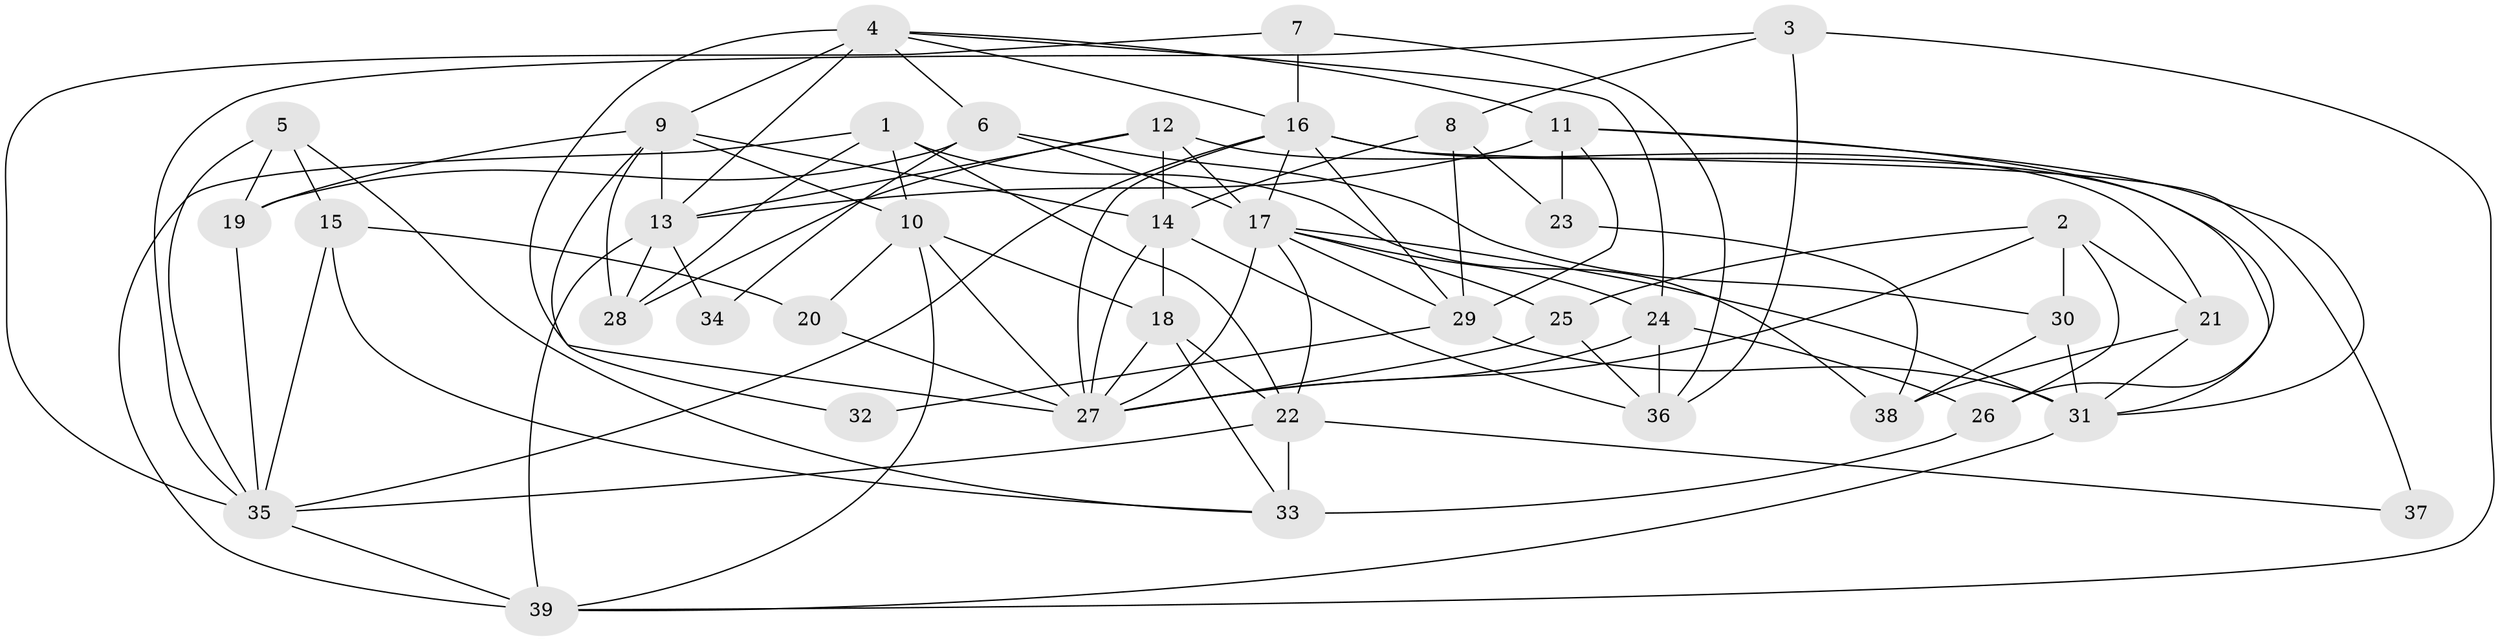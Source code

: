 // original degree distribution, {3: 0.2077922077922078, 4: 0.3116883116883117, 8: 0.012987012987012988, 2: 0.14285714285714285, 5: 0.23376623376623376, 6: 0.06493506493506493, 7: 0.025974025974025976}
// Generated by graph-tools (version 1.1) at 2025/02/03/09/25 03:02:02]
// undirected, 39 vertices, 99 edges
graph export_dot {
graph [start="1"]
  node [color=gray90,style=filled];
  1;
  2;
  3;
  4;
  5;
  6;
  7;
  8;
  9;
  10;
  11;
  12;
  13;
  14;
  15;
  16;
  17;
  18;
  19;
  20;
  21;
  22;
  23;
  24;
  25;
  26;
  27;
  28;
  29;
  30;
  31;
  32;
  33;
  34;
  35;
  36;
  37;
  38;
  39;
  1 -- 10 [weight=1.0];
  1 -- 22 [weight=1.0];
  1 -- 28 [weight=1.0];
  1 -- 38 [weight=1.0];
  1 -- 39 [weight=1.0];
  2 -- 21 [weight=1.0];
  2 -- 25 [weight=1.0];
  2 -- 26 [weight=1.0];
  2 -- 27 [weight=1.0];
  2 -- 30 [weight=1.0];
  3 -- 8 [weight=1.0];
  3 -- 35 [weight=1.0];
  3 -- 36 [weight=2.0];
  3 -- 39 [weight=1.0];
  4 -- 6 [weight=1.0];
  4 -- 9 [weight=1.0];
  4 -- 11 [weight=1.0];
  4 -- 13 [weight=2.0];
  4 -- 16 [weight=1.0];
  4 -- 24 [weight=1.0];
  4 -- 27 [weight=1.0];
  5 -- 15 [weight=1.0];
  5 -- 19 [weight=1.0];
  5 -- 33 [weight=1.0];
  5 -- 35 [weight=1.0];
  6 -- 17 [weight=1.0];
  6 -- 19 [weight=1.0];
  6 -- 30 [weight=1.0];
  6 -- 34 [weight=1.0];
  7 -- 16 [weight=1.0];
  7 -- 35 [weight=1.0];
  7 -- 36 [weight=1.0];
  8 -- 14 [weight=1.0];
  8 -- 23 [weight=1.0];
  8 -- 29 [weight=1.0];
  9 -- 10 [weight=1.0];
  9 -- 13 [weight=1.0];
  9 -- 14 [weight=1.0];
  9 -- 19 [weight=1.0];
  9 -- 28 [weight=1.0];
  9 -- 32 [weight=1.0];
  10 -- 18 [weight=1.0];
  10 -- 20 [weight=1.0];
  10 -- 27 [weight=1.0];
  10 -- 39 [weight=1.0];
  11 -- 13 [weight=1.0];
  11 -- 23 [weight=2.0];
  11 -- 26 [weight=1.0];
  11 -- 29 [weight=1.0];
  11 -- 31 [weight=1.0];
  12 -- 13 [weight=1.0];
  12 -- 14 [weight=1.0];
  12 -- 17 [weight=1.0];
  12 -- 21 [weight=1.0];
  12 -- 28 [weight=1.0];
  13 -- 28 [weight=1.0];
  13 -- 34 [weight=1.0];
  13 -- 39 [weight=1.0];
  14 -- 18 [weight=1.0];
  14 -- 27 [weight=1.0];
  14 -- 36 [weight=1.0];
  15 -- 20 [weight=1.0];
  15 -- 33 [weight=1.0];
  15 -- 35 [weight=1.0];
  16 -- 17 [weight=1.0];
  16 -- 27 [weight=1.0];
  16 -- 29 [weight=1.0];
  16 -- 31 [weight=1.0];
  16 -- 35 [weight=1.0];
  16 -- 37 [weight=2.0];
  17 -- 22 [weight=1.0];
  17 -- 24 [weight=1.0];
  17 -- 25 [weight=1.0];
  17 -- 27 [weight=1.0];
  17 -- 29 [weight=1.0];
  17 -- 31 [weight=2.0];
  18 -- 22 [weight=1.0];
  18 -- 27 [weight=1.0];
  18 -- 33 [weight=1.0];
  19 -- 35 [weight=2.0];
  20 -- 27 [weight=2.0];
  21 -- 31 [weight=1.0];
  21 -- 38 [weight=1.0];
  22 -- 33 [weight=1.0];
  22 -- 35 [weight=1.0];
  22 -- 37 [weight=1.0];
  23 -- 38 [weight=1.0];
  24 -- 26 [weight=1.0];
  24 -- 27 [weight=1.0];
  24 -- 36 [weight=1.0];
  25 -- 27 [weight=1.0];
  25 -- 36 [weight=2.0];
  26 -- 33 [weight=3.0];
  29 -- 31 [weight=1.0];
  29 -- 32 [weight=2.0];
  30 -- 31 [weight=1.0];
  30 -- 38 [weight=2.0];
  31 -- 39 [weight=1.0];
  35 -- 39 [weight=2.0];
}

